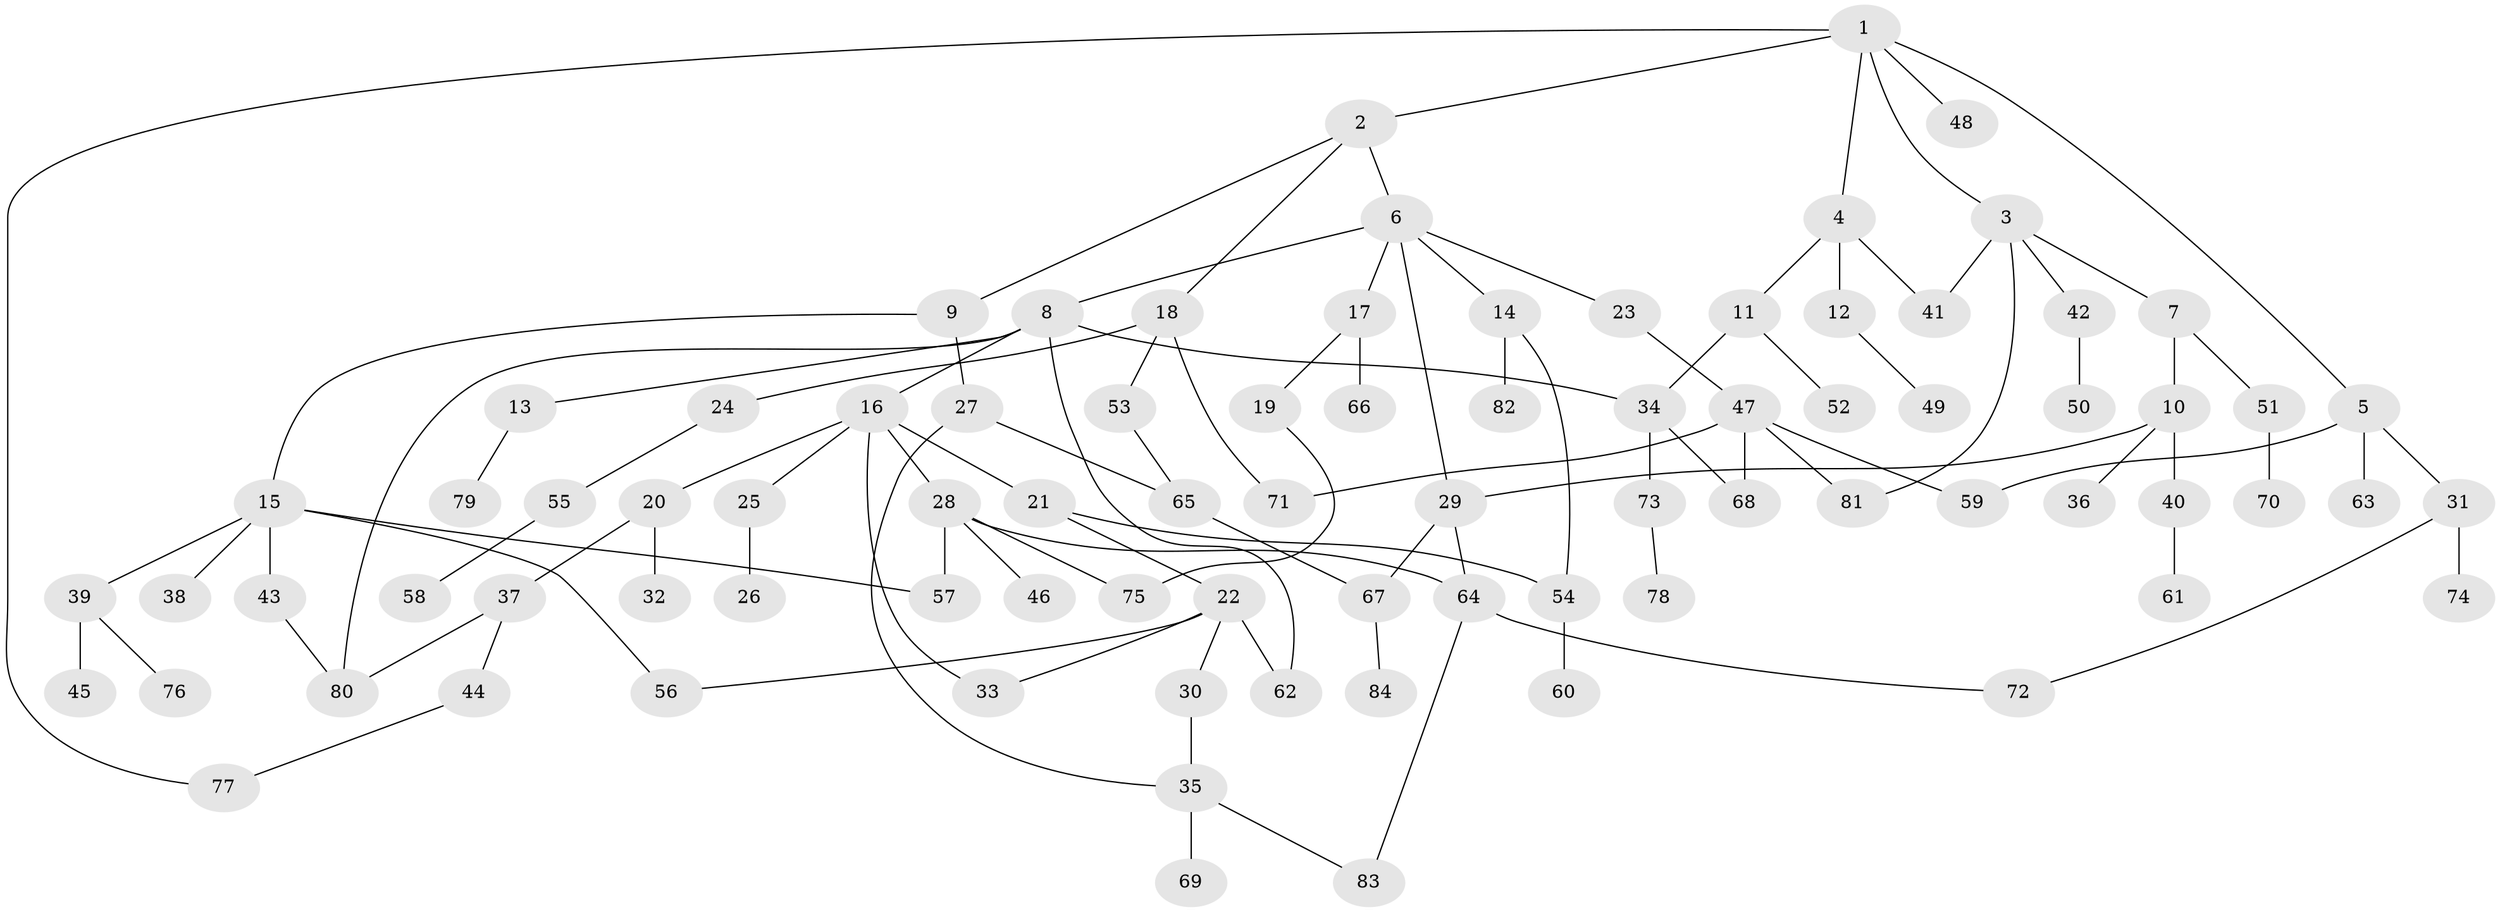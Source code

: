// Generated by graph-tools (version 1.1) at 2025/49/03/09/25 03:49:23]
// undirected, 84 vertices, 105 edges
graph export_dot {
graph [start="1"]
  node [color=gray90,style=filled];
  1;
  2;
  3;
  4;
  5;
  6;
  7;
  8;
  9;
  10;
  11;
  12;
  13;
  14;
  15;
  16;
  17;
  18;
  19;
  20;
  21;
  22;
  23;
  24;
  25;
  26;
  27;
  28;
  29;
  30;
  31;
  32;
  33;
  34;
  35;
  36;
  37;
  38;
  39;
  40;
  41;
  42;
  43;
  44;
  45;
  46;
  47;
  48;
  49;
  50;
  51;
  52;
  53;
  54;
  55;
  56;
  57;
  58;
  59;
  60;
  61;
  62;
  63;
  64;
  65;
  66;
  67;
  68;
  69;
  70;
  71;
  72;
  73;
  74;
  75;
  76;
  77;
  78;
  79;
  80;
  81;
  82;
  83;
  84;
  1 -- 2;
  1 -- 3;
  1 -- 4;
  1 -- 5;
  1 -- 48;
  1 -- 77;
  2 -- 6;
  2 -- 9;
  2 -- 18;
  3 -- 7;
  3 -- 42;
  3 -- 81;
  3 -- 41;
  4 -- 11;
  4 -- 12;
  4 -- 41;
  5 -- 31;
  5 -- 59;
  5 -- 63;
  6 -- 8;
  6 -- 14;
  6 -- 17;
  6 -- 23;
  6 -- 29;
  7 -- 10;
  7 -- 51;
  8 -- 13;
  8 -- 16;
  8 -- 34;
  8 -- 80;
  8 -- 62;
  9 -- 15;
  9 -- 27;
  10 -- 36;
  10 -- 40;
  10 -- 29;
  11 -- 52;
  11 -- 34;
  12 -- 49;
  13 -- 79;
  14 -- 54;
  14 -- 82;
  15 -- 38;
  15 -- 39;
  15 -- 43;
  15 -- 56;
  15 -- 57;
  16 -- 20;
  16 -- 21;
  16 -- 25;
  16 -- 28;
  16 -- 33;
  17 -- 19;
  17 -- 66;
  18 -- 24;
  18 -- 53;
  18 -- 71;
  19 -- 75;
  20 -- 32;
  20 -- 37;
  21 -- 22;
  21 -- 54;
  22 -- 30;
  22 -- 33;
  22 -- 62;
  22 -- 56;
  23 -- 47;
  24 -- 55;
  25 -- 26;
  27 -- 35;
  27 -- 65;
  28 -- 46;
  28 -- 57;
  28 -- 64;
  28 -- 75;
  29 -- 67;
  29 -- 64;
  30 -- 35;
  31 -- 74;
  31 -- 72;
  34 -- 73;
  34 -- 68;
  35 -- 69;
  35 -- 83;
  37 -- 44;
  37 -- 80;
  39 -- 45;
  39 -- 76;
  40 -- 61;
  42 -- 50;
  43 -- 80;
  44 -- 77;
  47 -- 68;
  47 -- 71;
  47 -- 81;
  47 -- 59;
  51 -- 70;
  53 -- 65;
  54 -- 60;
  55 -- 58;
  64 -- 72;
  64 -- 83;
  65 -- 67;
  67 -- 84;
  73 -- 78;
}
